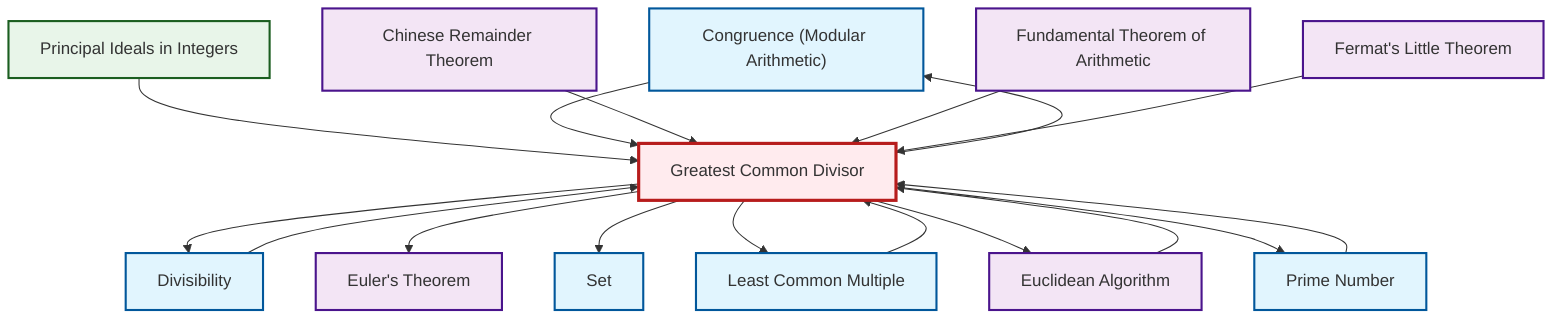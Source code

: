 graph TD
    classDef definition fill:#e1f5fe,stroke:#01579b,stroke-width:2px
    classDef theorem fill:#f3e5f5,stroke:#4a148c,stroke-width:2px
    classDef axiom fill:#fff3e0,stroke:#e65100,stroke-width:2px
    classDef example fill:#e8f5e9,stroke:#1b5e20,stroke-width:2px
    classDef current fill:#ffebee,stroke:#b71c1c,stroke-width:3px
    def-congruence["Congruence (Modular Arithmetic)"]:::definition
    def-set["Set"]:::definition
    def-gcd["Greatest Common Divisor"]:::definition
    thm-chinese-remainder["Chinese Remainder Theorem"]:::theorem
    def-divisibility["Divisibility"]:::definition
    thm-fermat-little["Fermat's Little Theorem"]:::theorem
    thm-fundamental-arithmetic["Fundamental Theorem of Arithmetic"]:::theorem
    def-lcm["Least Common Multiple"]:::definition
    thm-euclidean-algorithm["Euclidean Algorithm"]:::theorem
    ex-principal-ideal["Principal Ideals in Integers"]:::example
    thm-euler["Euler's Theorem"]:::theorem
    def-prime["Prime Number"]:::definition
    ex-principal-ideal --> def-gcd
    def-gcd --> def-divisibility
    def-prime --> def-gcd
    def-gcd --> thm-euler
    def-gcd --> def-set
    def-gcd --> def-congruence
    def-divisibility --> def-gcd
    def-gcd --> def-lcm
    def-gcd --> thm-euclidean-algorithm
    def-congruence --> def-gcd
    thm-chinese-remainder --> def-gcd
    thm-fundamental-arithmetic --> def-gcd
    def-gcd --> def-prime
    thm-fermat-little --> def-gcd
    thm-euclidean-algorithm --> def-gcd
    def-lcm --> def-gcd
    class def-gcd current